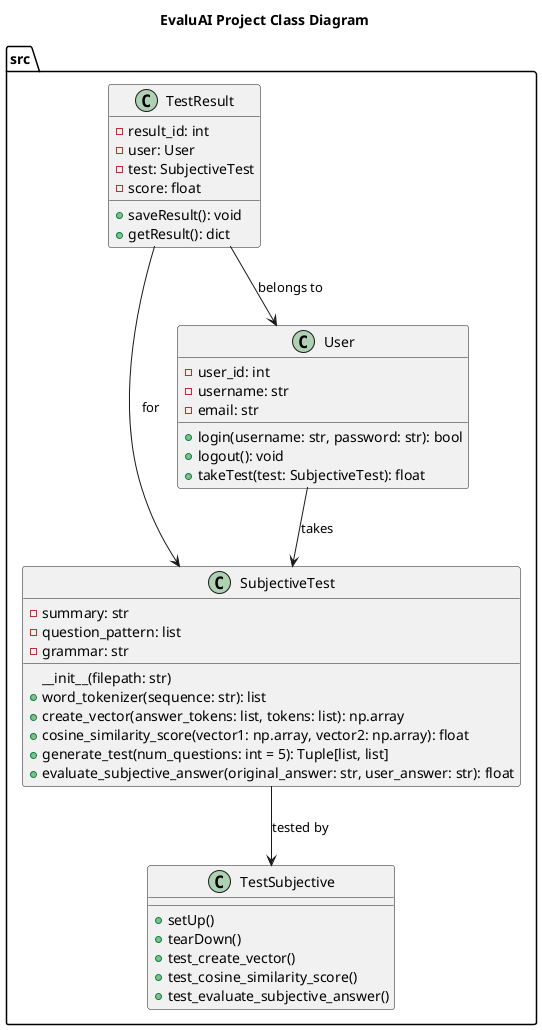 @startuml classdiag
title "EvaluAI Project Class Diagram"

package "src" {

    class SubjectiveTest {
        - summary: str
        - question_pattern: list
        - grammar: str
        __init__(filepath: str)
        + word_tokenizer(sequence: str): list
        + create_vector(answer_tokens: list, tokens: list): np.array
        + cosine_similarity_score(vector1: np.array, vector2: np.array): float
        + generate_test(num_questions: int = 5): Tuple[list, list]
        + evaluate_subjective_answer(original_answer: str, user_answer: str): float
    }

    class User {
        - user_id: int
        - username: str
        - email: str
        + login(username: str, password: str): bool
        + logout(): void
        + takeTest(test: SubjectiveTest): float
    }

    class TestResult {
        - result_id: int
        - user: User
        - test: SubjectiveTest
        - score: float
        + saveResult(): void
        + getResult(): dict
    }

    class TestSubjective {
        + setUp()
        + tearDown()
        + test_create_vector()
        + test_cosine_similarity_score()
        + test_evaluate_subjective_answer()
    }

    SubjectiveTest --> TestSubjective : tested by
    User --> SubjectiveTest : takes
    TestResult --> User : belongs to
    TestResult --> SubjectiveTest : for
}

@enduml
